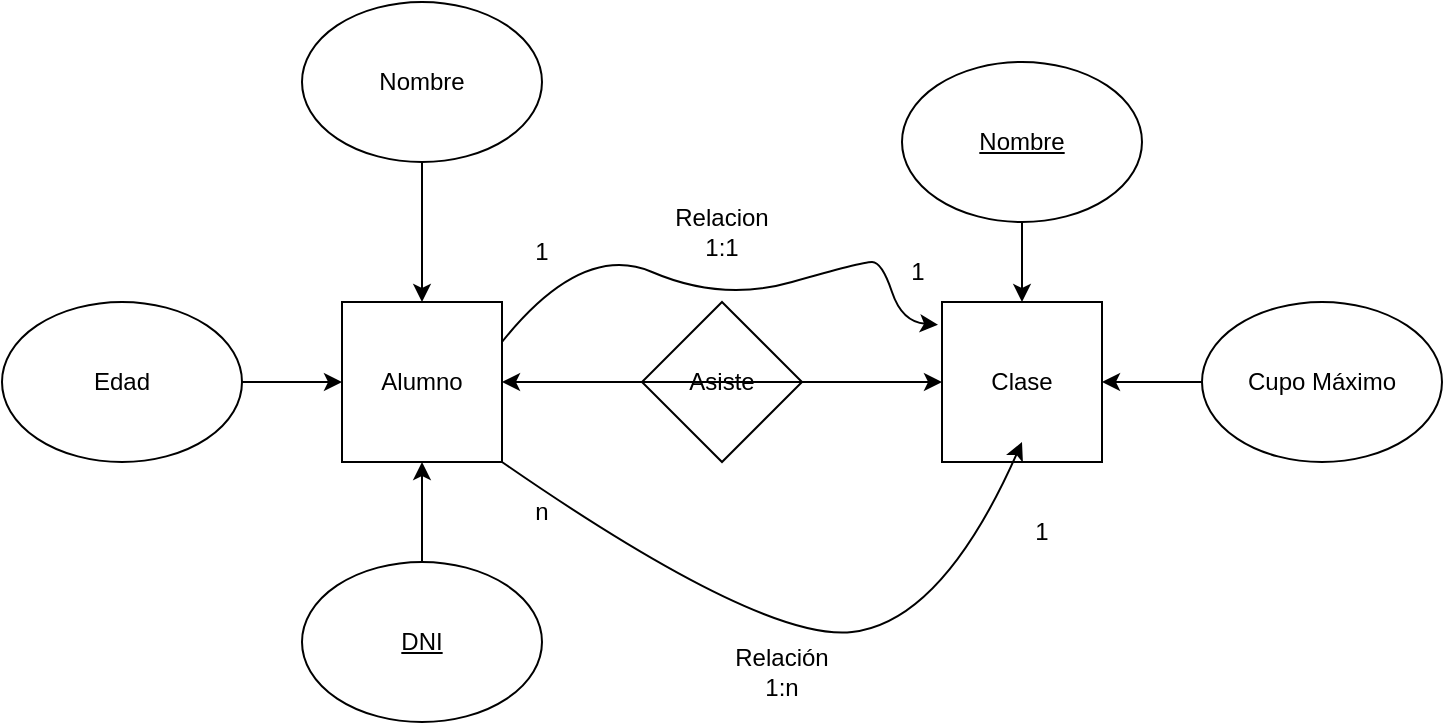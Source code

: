 <mxfile>
    <diagram id="aVZmPbQ1ABYQZ4xPKX7s" name="Página-1">
        <mxGraphModel dx="685" dy="483" grid="1" gridSize="10" guides="1" tooltips="1" connect="1" arrows="1" fold="1" page="1" pageScale="1" pageWidth="850" pageHeight="1100" math="0" shadow="0">
            <root>
                <mxCell id="0"/>
                <mxCell id="1" parent="0"/>
                <mxCell id="2" value="Alumno" style="whiteSpace=wrap;html=1;aspect=fixed;" parent="1" vertex="1">
                    <mxGeometry x="190" y="170" width="80" height="80" as="geometry"/>
                </mxCell>
                <mxCell id="5" value="" style="edgeStyle=none;html=1;" parent="1" source="3" target="2" edge="1">
                    <mxGeometry relative="1" as="geometry"/>
                </mxCell>
                <mxCell id="3" value="Nombre" style="ellipse;whiteSpace=wrap;html=1;" parent="1" vertex="1">
                    <mxGeometry x="170" y="20" width="120" height="80" as="geometry"/>
                </mxCell>
                <mxCell id="6" value="" style="edgeStyle=none;html=1;" parent="1" source="4" target="2" edge="1">
                    <mxGeometry relative="1" as="geometry"/>
                </mxCell>
                <mxCell id="4" value="&lt;u&gt;DNI&lt;/u&gt;" style="ellipse;whiteSpace=wrap;html=1;" parent="1" vertex="1">
                    <mxGeometry x="170" y="300" width="120" height="80" as="geometry"/>
                </mxCell>
                <mxCell id="7" value="Clase" style="whiteSpace=wrap;html=1;aspect=fixed;" parent="1" vertex="1">
                    <mxGeometry x="490" y="170" width="80" height="80" as="geometry"/>
                </mxCell>
                <mxCell id="9" value="" style="edgeStyle=none;html=1;" parent="1" source="8" target="7" edge="1">
                    <mxGeometry relative="1" as="geometry"/>
                </mxCell>
                <mxCell id="8" value="&lt;u&gt;Nombre&lt;/u&gt;" style="ellipse;whiteSpace=wrap;html=1;" parent="1" vertex="1">
                    <mxGeometry x="470" y="50" width="120" height="80" as="geometry"/>
                </mxCell>
                <mxCell id="11" value="" style="edgeStyle=none;html=1;" parent="1" source="10" target="7" edge="1">
                    <mxGeometry relative="1" as="geometry"/>
                </mxCell>
                <mxCell id="10" value="Cupo Máximo" style="ellipse;whiteSpace=wrap;html=1;" parent="1" vertex="1">
                    <mxGeometry x="620" y="170" width="120" height="80" as="geometry"/>
                </mxCell>
                <mxCell id="15" value="" style="edgeStyle=none;html=1;" parent="1" source="14" target="2" edge="1">
                    <mxGeometry relative="1" as="geometry"/>
                </mxCell>
                <mxCell id="14" value="Edad" style="ellipse;whiteSpace=wrap;html=1;" parent="1" vertex="1">
                    <mxGeometry x="20" y="170" width="120" height="80" as="geometry"/>
                </mxCell>
                <mxCell id="16" value="Asiste" style="rhombus;whiteSpace=wrap;html=1;" parent="1" vertex="1">
                    <mxGeometry x="340" y="170" width="80" height="80" as="geometry"/>
                </mxCell>
                <mxCell id="19" value="" style="curved=1;endArrow=classic;html=1;entryX=-0.025;entryY=0.142;entryDx=0;entryDy=0;exitX=1;exitY=0.25;exitDx=0;exitDy=0;entryPerimeter=0;" parent="1" source="2" target="7" edge="1">
                    <mxGeometry width="50" height="50" relative="1" as="geometry">
                        <mxPoint x="280" y="190" as="sourcePoint"/>
                        <mxPoint x="440" y="230" as="targetPoint"/>
                        <Array as="points">
                            <mxPoint x="310" y="140"/>
                            <mxPoint x="380" y="170"/>
                            <mxPoint x="450" y="150"/>
                            <mxPoint x="460" y="150"/>
                            <mxPoint x="470" y="180"/>
                        </Array>
                    </mxGeometry>
                </mxCell>
                <mxCell id="20" value="1" style="text;html=1;strokeColor=none;fillColor=none;align=center;verticalAlign=middle;whiteSpace=wrap;rounded=0;" parent="1" vertex="1">
                    <mxGeometry x="260" y="130" width="60" height="30" as="geometry"/>
                </mxCell>
                <mxCell id="21" value="1" style="text;html=1;strokeColor=none;fillColor=none;align=center;verticalAlign=middle;whiteSpace=wrap;rounded=0;" parent="1" vertex="1">
                    <mxGeometry x="448" y="140" width="60" height="30" as="geometry"/>
                </mxCell>
                <mxCell id="23" value="" style="curved=1;endArrow=classic;html=1;entryX=0.5;entryY=0.875;entryDx=0;entryDy=0;entryPerimeter=0;exitX=1;exitY=1;exitDx=0;exitDy=0;" parent="1" source="2" target="7" edge="1">
                    <mxGeometry width="50" height="50" relative="1" as="geometry">
                        <mxPoint x="390" y="280" as="sourcePoint"/>
                        <mxPoint x="440" y="230" as="targetPoint"/>
                        <Array as="points">
                            <mxPoint x="400" y="340"/>
                            <mxPoint x="490" y="330"/>
                        </Array>
                    </mxGeometry>
                </mxCell>
                <mxCell id="28" value="1" style="text;html=1;strokeColor=none;fillColor=none;align=center;verticalAlign=middle;whiteSpace=wrap;rounded=0;" parent="1" vertex="1">
                    <mxGeometry x="510" y="270" width="60" height="30" as="geometry"/>
                </mxCell>
                <mxCell id="29" value="n" style="text;html=1;strokeColor=none;fillColor=none;align=center;verticalAlign=middle;whiteSpace=wrap;rounded=0;" parent="1" vertex="1">
                    <mxGeometry x="260" y="260" width="60" height="30" as="geometry"/>
                </mxCell>
                <mxCell id="33" value="" style="endArrow=classic;startArrow=classic;html=1;" parent="1" source="2" edge="1">
                    <mxGeometry width="50" height="50" relative="1" as="geometry">
                        <mxPoint x="300" y="280" as="sourcePoint"/>
                        <mxPoint x="490" y="210" as="targetPoint"/>
                    </mxGeometry>
                </mxCell>
                <mxCell id="34" value="Relacion 1:1" style="text;html=1;strokeColor=none;fillColor=none;align=center;verticalAlign=middle;whiteSpace=wrap;rounded=0;" vertex="1" parent="1">
                    <mxGeometry x="350" y="120" width="60" height="30" as="geometry"/>
                </mxCell>
                <mxCell id="35" value="Relación 1:n" style="text;html=1;strokeColor=none;fillColor=none;align=center;verticalAlign=middle;whiteSpace=wrap;rounded=0;" vertex="1" parent="1">
                    <mxGeometry x="380" y="340" width="60" height="30" as="geometry"/>
                </mxCell>
            </root>
        </mxGraphModel>
    </diagram>
</mxfile>